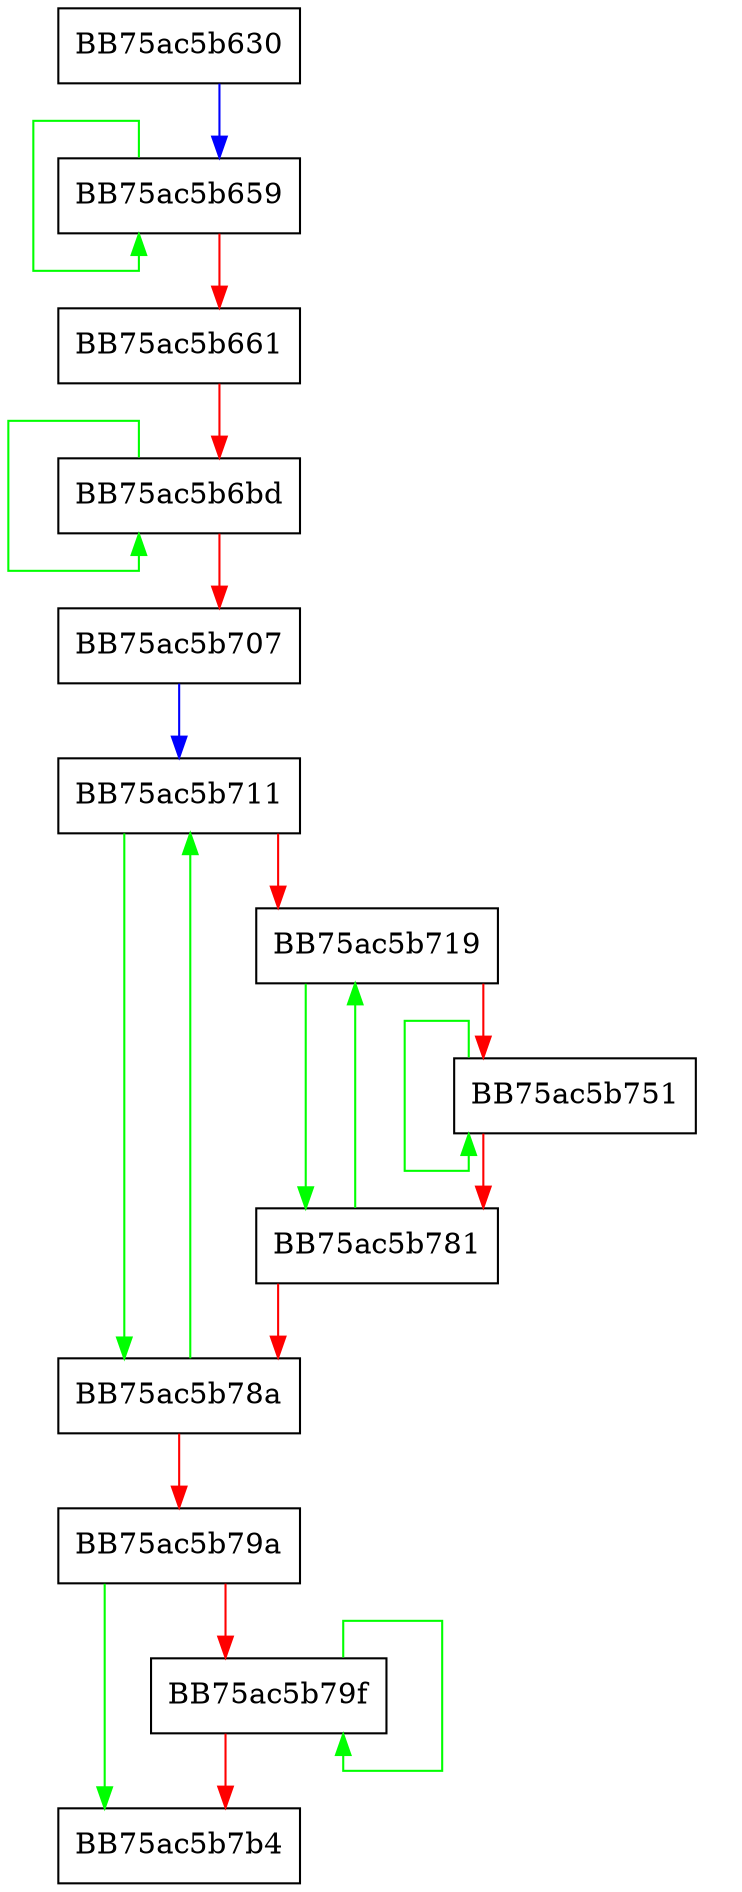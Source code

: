 digraph rar_init_keys {
  node [shape="box"];
  graph [splines=ortho];
  BB75ac5b630 -> BB75ac5b659 [color="blue"];
  BB75ac5b659 -> BB75ac5b659 [color="green"];
  BB75ac5b659 -> BB75ac5b661 [color="red"];
  BB75ac5b661 -> BB75ac5b6bd [color="red"];
  BB75ac5b6bd -> BB75ac5b6bd [color="green"];
  BB75ac5b6bd -> BB75ac5b707 [color="red"];
  BB75ac5b707 -> BB75ac5b711 [color="blue"];
  BB75ac5b711 -> BB75ac5b78a [color="green"];
  BB75ac5b711 -> BB75ac5b719 [color="red"];
  BB75ac5b719 -> BB75ac5b781 [color="green"];
  BB75ac5b719 -> BB75ac5b751 [color="red"];
  BB75ac5b751 -> BB75ac5b751 [color="green"];
  BB75ac5b751 -> BB75ac5b781 [color="red"];
  BB75ac5b781 -> BB75ac5b719 [color="green"];
  BB75ac5b781 -> BB75ac5b78a [color="red"];
  BB75ac5b78a -> BB75ac5b711 [color="green"];
  BB75ac5b78a -> BB75ac5b79a [color="red"];
  BB75ac5b79a -> BB75ac5b7b4 [color="green"];
  BB75ac5b79a -> BB75ac5b79f [color="red"];
  BB75ac5b79f -> BB75ac5b79f [color="green"];
  BB75ac5b79f -> BB75ac5b7b4 [color="red"];
}